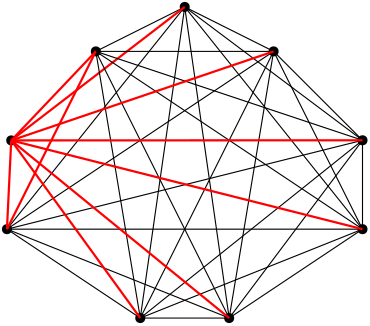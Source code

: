 <?xml version="1.0"?>
<!DOCTYPE ipe SYSTEM "ipe.dtd">
<ipe version="70206" creator="Ipe 7.2.7">
<info created="D:20190407151555" modified="D:20190407151555"/>
<ipestyle name="basic">
<symbol name="arrow/arc(spx)">
<path stroke="sym-stroke" fill="sym-stroke" pen="sym-pen">
0 0 m
-1 0.333 l
-1 -0.333 l
h
</path>
</symbol>
<symbol name="arrow/farc(spx)">
<path stroke="sym-stroke" fill="white" pen="sym-pen">
0 0 m
-1 0.333 l
-1 -0.333 l
h
</path>
</symbol>
<symbol name="arrow/ptarc(spx)">
<path stroke="sym-stroke" fill="sym-stroke" pen="sym-pen">
0 0 m
-1 0.333 l
-0.8 0 l
-1 -0.333 l
h
</path>
</symbol>
<symbol name="arrow/fptarc(spx)">
<path stroke="sym-stroke" fill="white" pen="sym-pen">
0 0 m
-1 0.333 l
-0.8 0 l
-1 -0.333 l
h
</path>
</symbol>
<symbol name="mark/circle(sx)" transformations="translations">
<path fill="sym-stroke">
0.6 0 0 0.6 0 0 e
0.4 0 0 0.4 0 0 e
</path>
</symbol>
<symbol name="mark/disk(sx)" transformations="translations">
<path fill="sym-stroke">
0.6 0 0 0.6 0 0 e
</path>
</symbol>
<symbol name="mark/fdisk(sfx)" transformations="translations">
<group>
<path fill="sym-fill">
0.5 0 0 0.5 0 0 e
</path>
<path fill="sym-stroke" fillrule="eofill">
0.6 0 0 0.6 0 0 e
0.4 0 0 0.4 0 0 e
</path>
</group>
</symbol>
<symbol name="mark/box(sx)" transformations="translations">
<path fill="sym-stroke" fillrule="eofill">
-0.6 -0.6 m
0.6 -0.6 l
0.6 0.6 l
-0.6 0.6 l
h
-0.4 -0.4 m
0.4 -0.4 l
0.4 0.4 l
-0.4 0.4 l
h
</path>
</symbol>
<symbol name="mark/square(sx)" transformations="translations">
<path fill="sym-stroke">
-0.6 -0.6 m
0.6 -0.6 l
0.6 0.6 l
-0.6 0.6 l
h
</path>
</symbol>
<symbol name="mark/fsquare(sfx)" transformations="translations">
<group>
<path fill="sym-fill">
-0.5 -0.5 m
0.5 -0.5 l
0.5 0.5 l
-0.5 0.5 l
h
</path>
<path fill="sym-stroke" fillrule="eofill">
-0.6 -0.6 m
0.6 -0.6 l
0.6 0.6 l
-0.6 0.6 l
h
-0.4 -0.4 m
0.4 -0.4 l
0.4 0.4 l
-0.4 0.4 l
h
</path>
</group>
</symbol>
<symbol name="mark/cross(sx)" transformations="translations">
<group>
<path fill="sym-stroke">
-0.43 -0.57 m
0.57 0.43 l
0.43 0.57 l
-0.57 -0.43 l
h
</path>
<path fill="sym-stroke">
-0.43 0.57 m
0.57 -0.43 l
0.43 -0.57 l
-0.57 0.43 l
h
</path>
</group>
</symbol>
<symbol name="arrow/fnormal(spx)">
<path stroke="sym-stroke" fill="white" pen="sym-pen">
0 0 m
-1 0.333 l
-1 -0.333 l
h
</path>
</symbol>
<symbol name="arrow/pointed(spx)">
<path stroke="sym-stroke" fill="sym-stroke" pen="sym-pen">
0 0 m
-1 0.333 l
-0.8 0 l
-1 -0.333 l
h
</path>
</symbol>
<symbol name="arrow/fpointed(spx)">
<path stroke="sym-stroke" fill="white" pen="sym-pen">
0 0 m
-1 0.333 l
-0.8 0 l
-1 -0.333 l
h
</path>
</symbol>
<symbol name="arrow/linear(spx)">
<path stroke="sym-stroke" pen="sym-pen">
-1 0.333 m
0 0 l
-1 -0.333 l
</path>
</symbol>
<symbol name="arrow/fdouble(spx)">
<path stroke="sym-stroke" fill="white" pen="sym-pen">
0 0 m
-1 0.333 l
-1 -0.333 l
h
-1 0 m
-2 0.333 l
-2 -0.333 l
h
</path>
</symbol>
<symbol name="arrow/double(spx)">
<path stroke="sym-stroke" fill="sym-stroke" pen="sym-pen">
0 0 m
-1 0.333 l
-1 -0.333 l
h
-1 0 m
-2 0.333 l
-2 -0.333 l
h
</path>
</symbol>
<pen name="heavier" value="0.8"/>
<pen name="fat" value="1.2"/>
<pen name="ultrafat" value="2"/>
<symbolsize name="large" value="5"/>
<symbolsize name="small" value="2"/>
<symbolsize name="tiny" value="1.1"/>
<arrowsize name="large" value="10"/>
<arrowsize name="small" value="5"/>
<arrowsize name="tiny" value="3"/>
<color name="red" value="1 0 0"/>
<color name="green" value="0 1 0"/>
<color name="blue" value="0 0 1"/>
<color name="yellow" value="1 1 0"/>
<color name="orange" value="1 0.647 0"/>
<color name="gold" value="1 0.843 0"/>
<color name="purple" value="0.627 0.125 0.941"/>
<color name="gray" value="0.745"/>
<color name="brown" value="0.647 0.165 0.165"/>
<color name="navy" value="0 0 0.502"/>
<color name="pink" value="1 0.753 0.796"/>
<color name="seagreen" value="0.18 0.545 0.341"/>
<color name="turquoise" value="0.251 0.878 0.816"/>
<color name="violet" value="0.933 0.51 0.933"/>
<color name="darkblue" value="0 0 0.545"/>
<color name="darkcyan" value="0 0.545 0.545"/>
<color name="darkgray" value="0.663"/>
<color name="darkgreen" value="0 0.392 0"/>
<color name="darkmagenta" value="0.545 0 0.545"/>
<color name="darkorange" value="1 0.549 0"/>
<color name="darkred" value="0.545 0 0"/>
<color name="lightblue" value="0.678 0.847 0.902"/>
<color name="lightcyan" value="0.878 1 1"/>
<color name="lightgray" value="0.827"/>
<color name="lightgreen" value="0.565 0.933 0.565"/>
<color name="lightyellow" value="1 1 0.878"/>
<dashstyle name="dashed" value="[4] 0"/>
<dashstyle name="dotted" value="[1 3] 0"/>
<dashstyle name="dash dotted" value="[4 2 1 2] 0"/>
<dashstyle name="dash dot dotted" value="[4 2 1 2 1 2] 0"/>
<textsize name="large" value="\large"/>
<textsize name="Large" value="\Large"/>
<textsize name="LARGE" value="\LARGE"/>
<textsize name="huge" value="\huge"/>
<textsize name="Huge" value="\Huge"/>
<textsize name="small" value="\small"/>
<textsize name="footnote" value="\footnotesize"/>
<textsize name="tiny" value="\tiny"/>
<textstyle name="center" begin="\begin{center}" end="\end{center}"/>
<textstyle name="itemize" begin="\begin{itemize}" end="\end{itemize}"/>
<textstyle name="item" begin="\begin{itemize}\item{}" end="\end{itemize}"/>
<gridsize name="4 pts" value="4"/>
<gridsize name="8 pts (~3 mm)" value="8"/>
<gridsize name="16 pts (~6 mm)" value="16"/>
<gridsize name="32 pts (~12 mm)" value="32"/>
<gridsize name="10 pts (~3.5 mm)" value="10"/>
<gridsize name="20 pts (~7 mm)" value="20"/>
<gridsize name="14 pts (~5 mm)" value="14"/>
<gridsize name="28 pts (~10 mm)" value="28"/>
<gridsize name="56 pts (~20 mm)" value="56"/>
<anglesize name="90 deg" value="90"/>
<anglesize name="60 deg" value="60"/>
<anglesize name="45 deg" value="45"/>
<anglesize name="30 deg" value="30"/>
<anglesize name="22.5 deg" value="22.5"/>
<opacity name="10%" value="0.1"/>
<opacity name="30%" value="0.3"/>
<opacity name="50%" value="0.5"/>
<opacity name="75%" value="0.75"/>
<tiling name="falling" angle="-60" step="4" width="1"/>
<tiling name="rising" angle="30" step="4" width="1"/>
</ipestyle>
<page>
<layer name="alpha"/>
<view layers="alpha" active="alpha"/>
<use layer="alpha" matrix="1 0 0 1 32.3362 303.72" name="mark/disk(sx)" pos="192 448" size="normal" stroke="black"/>
<use matrix="1 0 0 1 17.8772 303.672" name="mark/disk(sx)" pos="176 416" size="normal" stroke="black"/>
<use matrix="1 0 0 1 32.3362 303.72" name="mark/disk(sx)" pos="160 384" size="normal" stroke="black"/>
<use matrix="1 0 0 1 32.3362 303.72" name="mark/disk(sx)" pos="224 464" size="normal" stroke="black"/>
<use matrix="1 0 0 1 32.3362 303.72" name="mark/disk(sx)" pos="256 448" size="normal" stroke="black"/>
<use matrix="1 0 0 1 48.3362 303.72" name="mark/disk(sx)" pos="272 416" size="normal" stroke="black"/>
<use matrix="1 0 0 1 32.3362 303.72" name="mark/disk(sx)" pos="288 384" size="normal" stroke="black"/>
<use matrix="1 0 0 1 32.3362 303.72" name="mark/disk(sx)" pos="208 352" size="normal" stroke="black"/>
<use matrix="1 0 0 1 32.3362 303.72" name="mark/disk(sx)" pos="240 352" size="normal" stroke="black"/>
<path matrix="1 0 0 1 32.3362 303.72" stroke="black">
160 384 m
208 352 l
</path>
<path matrix="1 0 0 1 32.3362 303.72" stroke="black">
160 384 m
240 352 l
</path>
<path matrix="1 0 0 1 32.3362 303.72" stroke="black">
160 384 m
288 384 l
</path>
<path matrix="1 0 0 1 32.3362 303.72" stroke="black">
160 384 m
288 416 l
</path>
<path matrix="1 0 0 1 32.3362 303.72" stroke="black">
160 384 m
256 448 l
</path>
<path matrix="1 0 0 1 32.3362 303.72" stroke="black">
160 384 m
224 464 l
</path>
<path matrix="1 0 0 1 32.3362 303.72" stroke="red" pen="heavier">
160 384 m
161.541 415.952 l
</path>
<path matrix="1 0 0 1 32.3362 303.72" stroke="red" pen="heavier">
160 384 m
192 448 l
</path>
<path matrix="1 0 0 1 32.3362 303.72" stroke="black">
224 464 m
256 448 l
</path>
<path matrix="1 0 0 1 32.3362 303.72" stroke="black">
224 464 m
288 416 l
</path>
<path matrix="1 0 0 1 32.3362 303.72" stroke="black">
224 464 m
288 384 l
</path>
<path matrix="1 0 0 1 32.3362 303.72" stroke="black">
224 464 m
240 352 l
</path>
<path matrix="1 0 0 1 32.3362 303.72" stroke="black">
224 464 m
208 352 l
</path>
<path matrix="1 0 0 1 32.3362 303.72" stroke="black">
224 464 m
192 448 l
</path>
<path matrix="1 0 0 1 32.3362 303.72" stroke="red" pen="heavier">
224 464 m
161.541 415.952 l
</path>
<path matrix="1 0 0 1 32.3362 303.72" stroke="black">
192 448 m
256 448 l
</path>
<path matrix="1 0 0 1 32.3362 303.72" stroke="black">
192 448 m
288 416 l
</path>
<path matrix="1 0 0 1 32.3362 303.72" stroke="black">
192 448 m
288 384 l
</path>
<path matrix="1 0 0 1 32.3362 303.72" stroke="black">
192 448 m
240 352 l
</path>
<path matrix="1 0 0 1 32.3362 303.72" stroke="black">
192 448 m
208 352 l
</path>
<path matrix="1 0 0 1 32.3362 303.72" stroke="red" pen="heavier">
192 448 m
161.541 415.952 l
</path>
<path matrix="1 0 0 1 32.3362 303.72" stroke="black">
256 448 m
288 416 l
</path>
<path matrix="1 0 0 1 32.3362 303.72" stroke="black">
256 448 m
288 384 l
</path>
<path matrix="1 0 0 1 32.3362 303.72" stroke="black">
256 448 m
240 352 l
</path>
<path matrix="1 0 0 1 32.3362 303.72" stroke="black">
256 448 m
208 352 l
</path>
<path matrix="1 0 0 1 32.3362 303.72" stroke="red" pen="heavier">
256 448 m
161.541 415.952 l
</path>
<path matrix="1 0 0 1 32.3362 303.72" stroke="black">
288 416 m
288 384 l
</path>
<path matrix="1 0 0 1 32.3362 303.72" stroke="black">
288 416 m
208 352 l
</path>
<path matrix="1 0 0 1 32.3362 303.72" stroke="black">
288 416 m
240 352 l
</path>
<path matrix="1 0 0 1 32.3362 303.72" stroke="red" pen="heavier">
288 416 m
161.541 415.952 l
</path>
<path matrix="1 0 0 1 32.3362 303.72" stroke="black">
288 384 m
240 352 l
</path>
<path matrix="1 0 0 1 32.3362 303.72" stroke="black">
288 384 m
208 352 l
</path>
<path matrix="1 0 0 1 32.3362 303.72" stroke="red" pen="heavier">
288 384 m
161.541 415.952 l
</path>
<path matrix="1 0 0 1 32.3362 303.72" stroke="black">
240 352 m
208 352 l
</path>
<path matrix="1 0 0 1 32.3362 303.72" stroke="red" pen="heavier">
240 352 m
161.541 415.952 l
</path>
<path matrix="1 0 0 1 32.3362 303.72" stroke="red" pen="heavier">
208 352 m
161.541 415.952 l
</path>
</page>
</ipe>
